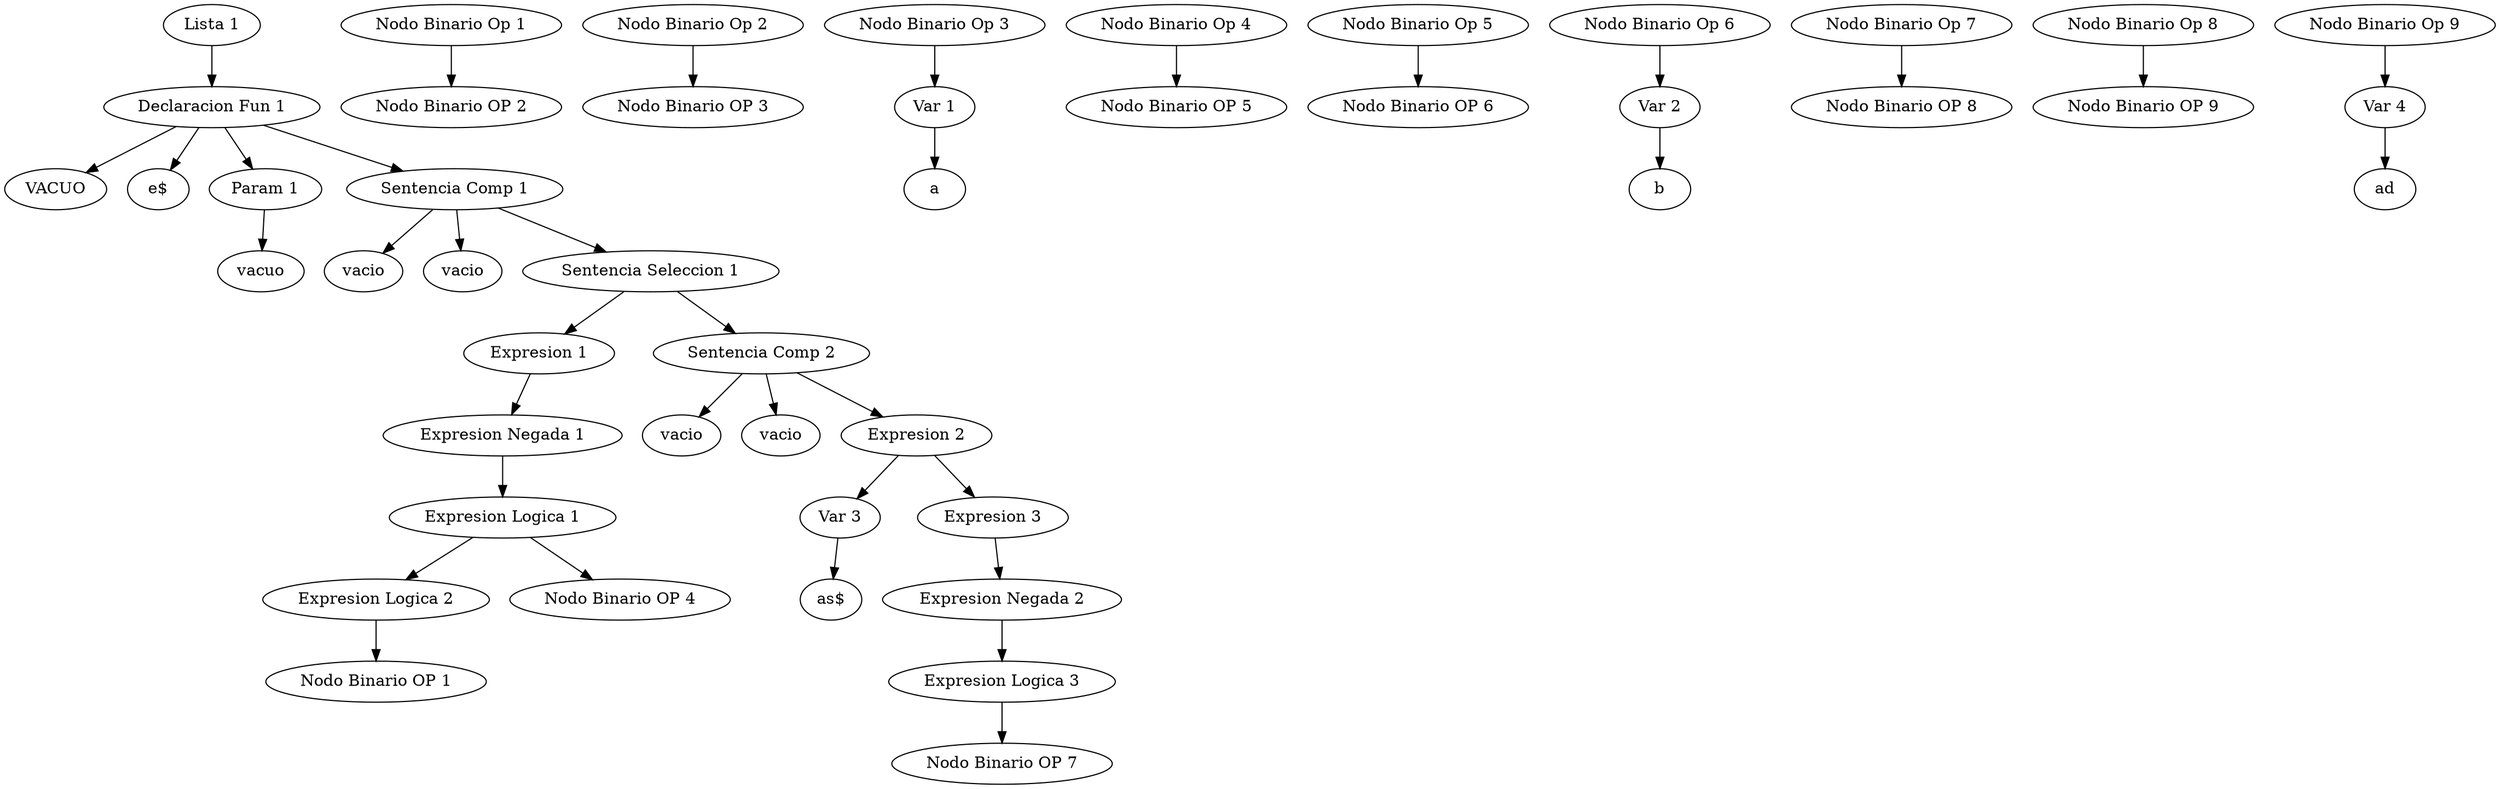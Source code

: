 digraph G {
	"Lista 1" -> "Declaracion Fun 1"
	1 [label="VACUO"]
	"Declaracion Fun 1" -> 1
	2 [label="e$"]
	"Declaracion Fun 1" -> 2
	"Declaracion Fun 1" -> "Param 1"
	3 [label="vacuo"]
	"Param 1" -> 3
	"Declaracion Fun 1" -> "Sentencia Comp 1"
	4 [label="vacio"]
	"Sentencia Comp 1" -> 4
	5 [label="vacio"]
	"Sentencia Comp 1" -> 5
	"Sentencia Comp 1" -> "Sentencia Seleccion 1"
	"Sentencia Seleccion 1" -> "Expresion 1"
	"Expresion 1" -> "Expresion Negada 1"
	"Expresion Negada 1" -> "Expresion Logica 1"
	"Expresion Logica 1" -> "Expresion Logica 2"
	"Expresion Logica 2" -> "Nodo Binario OP 1"
	"Nodo Binario Op 1" -> "Nodo Binario OP 2"
	"Nodo Binario Op 2" -> "Nodo Binario OP 3"
	"Nodo Binario Op 3" -> "Var 1"
	6 [label="a"]
	"Var 1" -> 6
	"Expresion Logica 1" -> "Nodo Binario OP 4"
	"Nodo Binario Op 4" -> "Nodo Binario OP 5"
	"Nodo Binario Op 5" -> "Nodo Binario OP 6"
	"Nodo Binario Op 6" -> "Var 2"
	7 [label="b"]
	"Var 2" -> 7
	"Sentencia Seleccion 1" -> "Sentencia Comp 2"
	8 [label="vacio"]
	"Sentencia Comp 2" -> 8
	9 [label="vacio"]
	"Sentencia Comp 2" -> 9
	"Sentencia Comp 2" -> "Expresion 2"
	"Expresion 2" -> "Var 3"
	10 [label="as$"]
	"Var 3" -> 10
	"Expresion 2" -> "Expresion 3"
	"Expresion 3" -> "Expresion Negada 2"
	"Expresion Negada 2" -> "Expresion Logica 3"
	"Expresion Logica 3" -> "Nodo Binario OP 7"
	"Nodo Binario Op 7" -> "Nodo Binario OP 8"
	"Nodo Binario Op 8" -> "Nodo Binario OP 9"
	"Nodo Binario Op 9" -> "Var 4"
	11 [label="ad"]
	"Var 4" -> 11
}